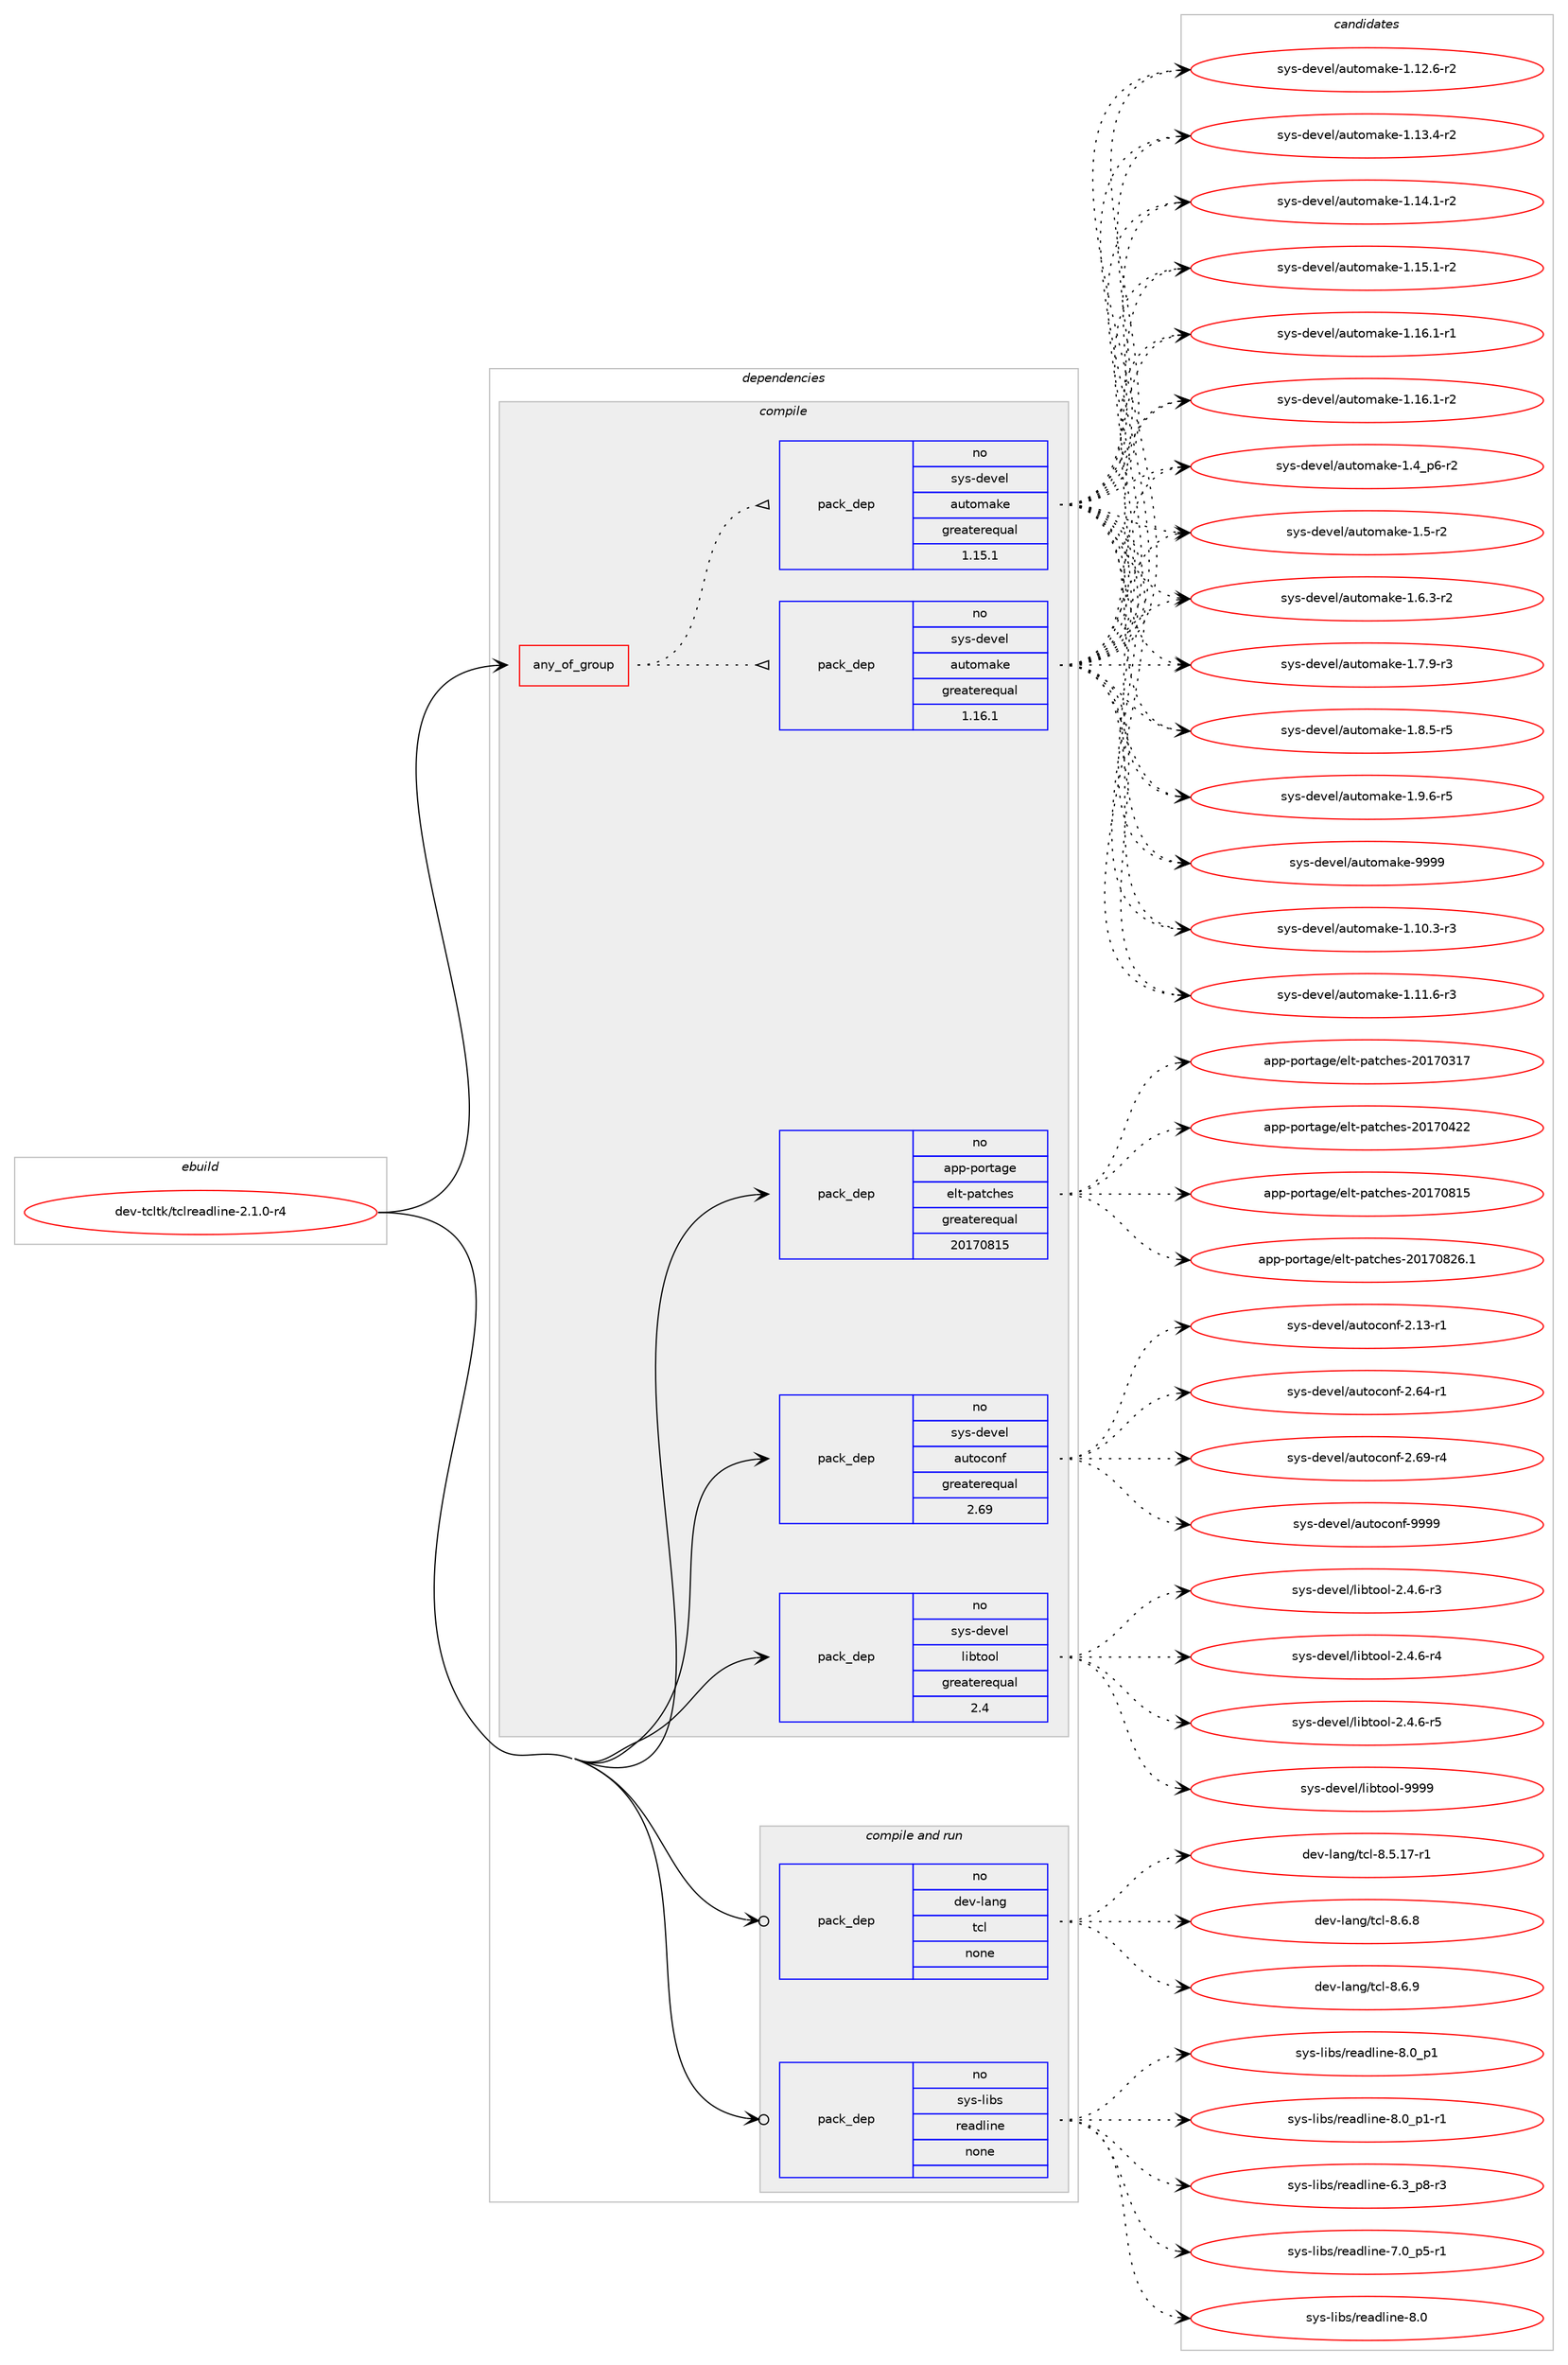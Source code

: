 digraph prolog {

# *************
# Graph options
# *************

newrank=true;
concentrate=true;
compound=true;
graph [rankdir=LR,fontname=Helvetica,fontsize=10,ranksep=1.5];#, ranksep=2.5, nodesep=0.2];
edge  [arrowhead=vee];
node  [fontname=Helvetica,fontsize=10];

# **********
# The ebuild
# **********

subgraph cluster_leftcol {
color=gray;
rank=same;
label=<<i>ebuild</i>>;
id [label="dev-tcltk/tclreadline-2.1.0-r4", color=red, width=4, href="../dev-tcltk/tclreadline-2.1.0-r4.svg"];
}

# ****************
# The dependencies
# ****************

subgraph cluster_midcol {
color=gray;
label=<<i>dependencies</i>>;
subgraph cluster_compile {
fillcolor="#eeeeee";
style=filled;
label=<<i>compile</i>>;
subgraph any11694 {
dependency724055 [label=<<TABLE BORDER="0" CELLBORDER="1" CELLSPACING="0" CELLPADDING="4"><TR><TD CELLPADDING="10">any_of_group</TD></TR></TABLE>>, shape=none, color=red];subgraph pack530298 {
dependency724056 [label=<<TABLE BORDER="0" CELLBORDER="1" CELLSPACING="0" CELLPADDING="4" WIDTH="220"><TR><TD ROWSPAN="6" CELLPADDING="30">pack_dep</TD></TR><TR><TD WIDTH="110">no</TD></TR><TR><TD>sys-devel</TD></TR><TR><TD>automake</TD></TR><TR><TD>greaterequal</TD></TR><TR><TD>1.16.1</TD></TR></TABLE>>, shape=none, color=blue];
}
dependency724055:e -> dependency724056:w [weight=20,style="dotted",arrowhead="oinv"];
subgraph pack530299 {
dependency724057 [label=<<TABLE BORDER="0" CELLBORDER="1" CELLSPACING="0" CELLPADDING="4" WIDTH="220"><TR><TD ROWSPAN="6" CELLPADDING="30">pack_dep</TD></TR><TR><TD WIDTH="110">no</TD></TR><TR><TD>sys-devel</TD></TR><TR><TD>automake</TD></TR><TR><TD>greaterequal</TD></TR><TR><TD>1.15.1</TD></TR></TABLE>>, shape=none, color=blue];
}
dependency724055:e -> dependency724057:w [weight=20,style="dotted",arrowhead="oinv"];
}
id:e -> dependency724055:w [weight=20,style="solid",arrowhead="vee"];
subgraph pack530300 {
dependency724058 [label=<<TABLE BORDER="0" CELLBORDER="1" CELLSPACING="0" CELLPADDING="4" WIDTH="220"><TR><TD ROWSPAN="6" CELLPADDING="30">pack_dep</TD></TR><TR><TD WIDTH="110">no</TD></TR><TR><TD>app-portage</TD></TR><TR><TD>elt-patches</TD></TR><TR><TD>greaterequal</TD></TR><TR><TD>20170815</TD></TR></TABLE>>, shape=none, color=blue];
}
id:e -> dependency724058:w [weight=20,style="solid",arrowhead="vee"];
subgraph pack530301 {
dependency724059 [label=<<TABLE BORDER="0" CELLBORDER="1" CELLSPACING="0" CELLPADDING="4" WIDTH="220"><TR><TD ROWSPAN="6" CELLPADDING="30">pack_dep</TD></TR><TR><TD WIDTH="110">no</TD></TR><TR><TD>sys-devel</TD></TR><TR><TD>autoconf</TD></TR><TR><TD>greaterequal</TD></TR><TR><TD>2.69</TD></TR></TABLE>>, shape=none, color=blue];
}
id:e -> dependency724059:w [weight=20,style="solid",arrowhead="vee"];
subgraph pack530302 {
dependency724060 [label=<<TABLE BORDER="0" CELLBORDER="1" CELLSPACING="0" CELLPADDING="4" WIDTH="220"><TR><TD ROWSPAN="6" CELLPADDING="30">pack_dep</TD></TR><TR><TD WIDTH="110">no</TD></TR><TR><TD>sys-devel</TD></TR><TR><TD>libtool</TD></TR><TR><TD>greaterequal</TD></TR><TR><TD>2.4</TD></TR></TABLE>>, shape=none, color=blue];
}
id:e -> dependency724060:w [weight=20,style="solid",arrowhead="vee"];
}
subgraph cluster_compileandrun {
fillcolor="#eeeeee";
style=filled;
label=<<i>compile and run</i>>;
subgraph pack530303 {
dependency724061 [label=<<TABLE BORDER="0" CELLBORDER="1" CELLSPACING="0" CELLPADDING="4" WIDTH="220"><TR><TD ROWSPAN="6" CELLPADDING="30">pack_dep</TD></TR><TR><TD WIDTH="110">no</TD></TR><TR><TD>dev-lang</TD></TR><TR><TD>tcl</TD></TR><TR><TD>none</TD></TR><TR><TD></TD></TR></TABLE>>, shape=none, color=blue];
}
id:e -> dependency724061:w [weight=20,style="solid",arrowhead="odotvee"];
subgraph pack530304 {
dependency724062 [label=<<TABLE BORDER="0" CELLBORDER="1" CELLSPACING="0" CELLPADDING="4" WIDTH="220"><TR><TD ROWSPAN="6" CELLPADDING="30">pack_dep</TD></TR><TR><TD WIDTH="110">no</TD></TR><TR><TD>sys-libs</TD></TR><TR><TD>readline</TD></TR><TR><TD>none</TD></TR><TR><TD></TD></TR></TABLE>>, shape=none, color=blue];
}
id:e -> dependency724062:w [weight=20,style="solid",arrowhead="odotvee"];
}
subgraph cluster_run {
fillcolor="#eeeeee";
style=filled;
label=<<i>run</i>>;
}
}

# **************
# The candidates
# **************

subgraph cluster_choices {
rank=same;
color=gray;
label=<<i>candidates</i>>;

subgraph choice530298 {
color=black;
nodesep=1;
choice11512111545100101118101108479711711611110997107101454946494846514511451 [label="sys-devel/automake-1.10.3-r3", color=red, width=4,href="../sys-devel/automake-1.10.3-r3.svg"];
choice11512111545100101118101108479711711611110997107101454946494946544511451 [label="sys-devel/automake-1.11.6-r3", color=red, width=4,href="../sys-devel/automake-1.11.6-r3.svg"];
choice11512111545100101118101108479711711611110997107101454946495046544511450 [label="sys-devel/automake-1.12.6-r2", color=red, width=4,href="../sys-devel/automake-1.12.6-r2.svg"];
choice11512111545100101118101108479711711611110997107101454946495146524511450 [label="sys-devel/automake-1.13.4-r2", color=red, width=4,href="../sys-devel/automake-1.13.4-r2.svg"];
choice11512111545100101118101108479711711611110997107101454946495246494511450 [label="sys-devel/automake-1.14.1-r2", color=red, width=4,href="../sys-devel/automake-1.14.1-r2.svg"];
choice11512111545100101118101108479711711611110997107101454946495346494511450 [label="sys-devel/automake-1.15.1-r2", color=red, width=4,href="../sys-devel/automake-1.15.1-r2.svg"];
choice11512111545100101118101108479711711611110997107101454946495446494511449 [label="sys-devel/automake-1.16.1-r1", color=red, width=4,href="../sys-devel/automake-1.16.1-r1.svg"];
choice11512111545100101118101108479711711611110997107101454946495446494511450 [label="sys-devel/automake-1.16.1-r2", color=red, width=4,href="../sys-devel/automake-1.16.1-r2.svg"];
choice115121115451001011181011084797117116111109971071014549465295112544511450 [label="sys-devel/automake-1.4_p6-r2", color=red, width=4,href="../sys-devel/automake-1.4_p6-r2.svg"];
choice11512111545100101118101108479711711611110997107101454946534511450 [label="sys-devel/automake-1.5-r2", color=red, width=4,href="../sys-devel/automake-1.5-r2.svg"];
choice115121115451001011181011084797117116111109971071014549465446514511450 [label="sys-devel/automake-1.6.3-r2", color=red, width=4,href="../sys-devel/automake-1.6.3-r2.svg"];
choice115121115451001011181011084797117116111109971071014549465546574511451 [label="sys-devel/automake-1.7.9-r3", color=red, width=4,href="../sys-devel/automake-1.7.9-r3.svg"];
choice115121115451001011181011084797117116111109971071014549465646534511453 [label="sys-devel/automake-1.8.5-r5", color=red, width=4,href="../sys-devel/automake-1.8.5-r5.svg"];
choice115121115451001011181011084797117116111109971071014549465746544511453 [label="sys-devel/automake-1.9.6-r5", color=red, width=4,href="../sys-devel/automake-1.9.6-r5.svg"];
choice115121115451001011181011084797117116111109971071014557575757 [label="sys-devel/automake-9999", color=red, width=4,href="../sys-devel/automake-9999.svg"];
dependency724056:e -> choice11512111545100101118101108479711711611110997107101454946494846514511451:w [style=dotted,weight="100"];
dependency724056:e -> choice11512111545100101118101108479711711611110997107101454946494946544511451:w [style=dotted,weight="100"];
dependency724056:e -> choice11512111545100101118101108479711711611110997107101454946495046544511450:w [style=dotted,weight="100"];
dependency724056:e -> choice11512111545100101118101108479711711611110997107101454946495146524511450:w [style=dotted,weight="100"];
dependency724056:e -> choice11512111545100101118101108479711711611110997107101454946495246494511450:w [style=dotted,weight="100"];
dependency724056:e -> choice11512111545100101118101108479711711611110997107101454946495346494511450:w [style=dotted,weight="100"];
dependency724056:e -> choice11512111545100101118101108479711711611110997107101454946495446494511449:w [style=dotted,weight="100"];
dependency724056:e -> choice11512111545100101118101108479711711611110997107101454946495446494511450:w [style=dotted,weight="100"];
dependency724056:e -> choice115121115451001011181011084797117116111109971071014549465295112544511450:w [style=dotted,weight="100"];
dependency724056:e -> choice11512111545100101118101108479711711611110997107101454946534511450:w [style=dotted,weight="100"];
dependency724056:e -> choice115121115451001011181011084797117116111109971071014549465446514511450:w [style=dotted,weight="100"];
dependency724056:e -> choice115121115451001011181011084797117116111109971071014549465546574511451:w [style=dotted,weight="100"];
dependency724056:e -> choice115121115451001011181011084797117116111109971071014549465646534511453:w [style=dotted,weight="100"];
dependency724056:e -> choice115121115451001011181011084797117116111109971071014549465746544511453:w [style=dotted,weight="100"];
dependency724056:e -> choice115121115451001011181011084797117116111109971071014557575757:w [style=dotted,weight="100"];
}
subgraph choice530299 {
color=black;
nodesep=1;
choice11512111545100101118101108479711711611110997107101454946494846514511451 [label="sys-devel/automake-1.10.3-r3", color=red, width=4,href="../sys-devel/automake-1.10.3-r3.svg"];
choice11512111545100101118101108479711711611110997107101454946494946544511451 [label="sys-devel/automake-1.11.6-r3", color=red, width=4,href="../sys-devel/automake-1.11.6-r3.svg"];
choice11512111545100101118101108479711711611110997107101454946495046544511450 [label="sys-devel/automake-1.12.6-r2", color=red, width=4,href="../sys-devel/automake-1.12.6-r2.svg"];
choice11512111545100101118101108479711711611110997107101454946495146524511450 [label="sys-devel/automake-1.13.4-r2", color=red, width=4,href="../sys-devel/automake-1.13.4-r2.svg"];
choice11512111545100101118101108479711711611110997107101454946495246494511450 [label="sys-devel/automake-1.14.1-r2", color=red, width=4,href="../sys-devel/automake-1.14.1-r2.svg"];
choice11512111545100101118101108479711711611110997107101454946495346494511450 [label="sys-devel/automake-1.15.1-r2", color=red, width=4,href="../sys-devel/automake-1.15.1-r2.svg"];
choice11512111545100101118101108479711711611110997107101454946495446494511449 [label="sys-devel/automake-1.16.1-r1", color=red, width=4,href="../sys-devel/automake-1.16.1-r1.svg"];
choice11512111545100101118101108479711711611110997107101454946495446494511450 [label="sys-devel/automake-1.16.1-r2", color=red, width=4,href="../sys-devel/automake-1.16.1-r2.svg"];
choice115121115451001011181011084797117116111109971071014549465295112544511450 [label="sys-devel/automake-1.4_p6-r2", color=red, width=4,href="../sys-devel/automake-1.4_p6-r2.svg"];
choice11512111545100101118101108479711711611110997107101454946534511450 [label="sys-devel/automake-1.5-r2", color=red, width=4,href="../sys-devel/automake-1.5-r2.svg"];
choice115121115451001011181011084797117116111109971071014549465446514511450 [label="sys-devel/automake-1.6.3-r2", color=red, width=4,href="../sys-devel/automake-1.6.3-r2.svg"];
choice115121115451001011181011084797117116111109971071014549465546574511451 [label="sys-devel/automake-1.7.9-r3", color=red, width=4,href="../sys-devel/automake-1.7.9-r3.svg"];
choice115121115451001011181011084797117116111109971071014549465646534511453 [label="sys-devel/automake-1.8.5-r5", color=red, width=4,href="../sys-devel/automake-1.8.5-r5.svg"];
choice115121115451001011181011084797117116111109971071014549465746544511453 [label="sys-devel/automake-1.9.6-r5", color=red, width=4,href="../sys-devel/automake-1.9.6-r5.svg"];
choice115121115451001011181011084797117116111109971071014557575757 [label="sys-devel/automake-9999", color=red, width=4,href="../sys-devel/automake-9999.svg"];
dependency724057:e -> choice11512111545100101118101108479711711611110997107101454946494846514511451:w [style=dotted,weight="100"];
dependency724057:e -> choice11512111545100101118101108479711711611110997107101454946494946544511451:w [style=dotted,weight="100"];
dependency724057:e -> choice11512111545100101118101108479711711611110997107101454946495046544511450:w [style=dotted,weight="100"];
dependency724057:e -> choice11512111545100101118101108479711711611110997107101454946495146524511450:w [style=dotted,weight="100"];
dependency724057:e -> choice11512111545100101118101108479711711611110997107101454946495246494511450:w [style=dotted,weight="100"];
dependency724057:e -> choice11512111545100101118101108479711711611110997107101454946495346494511450:w [style=dotted,weight="100"];
dependency724057:e -> choice11512111545100101118101108479711711611110997107101454946495446494511449:w [style=dotted,weight="100"];
dependency724057:e -> choice11512111545100101118101108479711711611110997107101454946495446494511450:w [style=dotted,weight="100"];
dependency724057:e -> choice115121115451001011181011084797117116111109971071014549465295112544511450:w [style=dotted,weight="100"];
dependency724057:e -> choice11512111545100101118101108479711711611110997107101454946534511450:w [style=dotted,weight="100"];
dependency724057:e -> choice115121115451001011181011084797117116111109971071014549465446514511450:w [style=dotted,weight="100"];
dependency724057:e -> choice115121115451001011181011084797117116111109971071014549465546574511451:w [style=dotted,weight="100"];
dependency724057:e -> choice115121115451001011181011084797117116111109971071014549465646534511453:w [style=dotted,weight="100"];
dependency724057:e -> choice115121115451001011181011084797117116111109971071014549465746544511453:w [style=dotted,weight="100"];
dependency724057:e -> choice115121115451001011181011084797117116111109971071014557575757:w [style=dotted,weight="100"];
}
subgraph choice530300 {
color=black;
nodesep=1;
choice97112112451121111141169710310147101108116451129711699104101115455048495548514955 [label="app-portage/elt-patches-20170317", color=red, width=4,href="../app-portage/elt-patches-20170317.svg"];
choice97112112451121111141169710310147101108116451129711699104101115455048495548525050 [label="app-portage/elt-patches-20170422", color=red, width=4,href="../app-portage/elt-patches-20170422.svg"];
choice97112112451121111141169710310147101108116451129711699104101115455048495548564953 [label="app-portage/elt-patches-20170815", color=red, width=4,href="../app-portage/elt-patches-20170815.svg"];
choice971121124511211111411697103101471011081164511297116991041011154550484955485650544649 [label="app-portage/elt-patches-20170826.1", color=red, width=4,href="../app-portage/elt-patches-20170826.1.svg"];
dependency724058:e -> choice97112112451121111141169710310147101108116451129711699104101115455048495548514955:w [style=dotted,weight="100"];
dependency724058:e -> choice97112112451121111141169710310147101108116451129711699104101115455048495548525050:w [style=dotted,weight="100"];
dependency724058:e -> choice97112112451121111141169710310147101108116451129711699104101115455048495548564953:w [style=dotted,weight="100"];
dependency724058:e -> choice971121124511211111411697103101471011081164511297116991041011154550484955485650544649:w [style=dotted,weight="100"];
}
subgraph choice530301 {
color=black;
nodesep=1;
choice1151211154510010111810110847971171161119911111010245504649514511449 [label="sys-devel/autoconf-2.13-r1", color=red, width=4,href="../sys-devel/autoconf-2.13-r1.svg"];
choice1151211154510010111810110847971171161119911111010245504654524511449 [label="sys-devel/autoconf-2.64-r1", color=red, width=4,href="../sys-devel/autoconf-2.64-r1.svg"];
choice1151211154510010111810110847971171161119911111010245504654574511452 [label="sys-devel/autoconf-2.69-r4", color=red, width=4,href="../sys-devel/autoconf-2.69-r4.svg"];
choice115121115451001011181011084797117116111991111101024557575757 [label="sys-devel/autoconf-9999", color=red, width=4,href="../sys-devel/autoconf-9999.svg"];
dependency724059:e -> choice1151211154510010111810110847971171161119911111010245504649514511449:w [style=dotted,weight="100"];
dependency724059:e -> choice1151211154510010111810110847971171161119911111010245504654524511449:w [style=dotted,weight="100"];
dependency724059:e -> choice1151211154510010111810110847971171161119911111010245504654574511452:w [style=dotted,weight="100"];
dependency724059:e -> choice115121115451001011181011084797117116111991111101024557575757:w [style=dotted,weight="100"];
}
subgraph choice530302 {
color=black;
nodesep=1;
choice1151211154510010111810110847108105981161111111084550465246544511451 [label="sys-devel/libtool-2.4.6-r3", color=red, width=4,href="../sys-devel/libtool-2.4.6-r3.svg"];
choice1151211154510010111810110847108105981161111111084550465246544511452 [label="sys-devel/libtool-2.4.6-r4", color=red, width=4,href="../sys-devel/libtool-2.4.6-r4.svg"];
choice1151211154510010111810110847108105981161111111084550465246544511453 [label="sys-devel/libtool-2.4.6-r5", color=red, width=4,href="../sys-devel/libtool-2.4.6-r5.svg"];
choice1151211154510010111810110847108105981161111111084557575757 [label="sys-devel/libtool-9999", color=red, width=4,href="../sys-devel/libtool-9999.svg"];
dependency724060:e -> choice1151211154510010111810110847108105981161111111084550465246544511451:w [style=dotted,weight="100"];
dependency724060:e -> choice1151211154510010111810110847108105981161111111084550465246544511452:w [style=dotted,weight="100"];
dependency724060:e -> choice1151211154510010111810110847108105981161111111084550465246544511453:w [style=dotted,weight="100"];
dependency724060:e -> choice1151211154510010111810110847108105981161111111084557575757:w [style=dotted,weight="100"];
}
subgraph choice530303 {
color=black;
nodesep=1;
choice10010111845108971101034711699108455646534649554511449 [label="dev-lang/tcl-8.5.17-r1", color=red, width=4,href="../dev-lang/tcl-8.5.17-r1.svg"];
choice10010111845108971101034711699108455646544656 [label="dev-lang/tcl-8.6.8", color=red, width=4,href="../dev-lang/tcl-8.6.8.svg"];
choice10010111845108971101034711699108455646544657 [label="dev-lang/tcl-8.6.9", color=red, width=4,href="../dev-lang/tcl-8.6.9.svg"];
dependency724061:e -> choice10010111845108971101034711699108455646534649554511449:w [style=dotted,weight="100"];
dependency724061:e -> choice10010111845108971101034711699108455646544656:w [style=dotted,weight="100"];
dependency724061:e -> choice10010111845108971101034711699108455646544657:w [style=dotted,weight="100"];
}
subgraph choice530304 {
color=black;
nodesep=1;
choice115121115451081059811547114101971001081051101014554465195112564511451 [label="sys-libs/readline-6.3_p8-r3", color=red, width=4,href="../sys-libs/readline-6.3_p8-r3.svg"];
choice115121115451081059811547114101971001081051101014555464895112534511449 [label="sys-libs/readline-7.0_p5-r1", color=red, width=4,href="../sys-libs/readline-7.0_p5-r1.svg"];
choice1151211154510810598115471141019710010810511010145564648 [label="sys-libs/readline-8.0", color=red, width=4,href="../sys-libs/readline-8.0.svg"];
choice11512111545108105981154711410197100108105110101455646489511249 [label="sys-libs/readline-8.0_p1", color=red, width=4,href="../sys-libs/readline-8.0_p1.svg"];
choice115121115451081059811547114101971001081051101014556464895112494511449 [label="sys-libs/readline-8.0_p1-r1", color=red, width=4,href="../sys-libs/readline-8.0_p1-r1.svg"];
dependency724062:e -> choice115121115451081059811547114101971001081051101014554465195112564511451:w [style=dotted,weight="100"];
dependency724062:e -> choice115121115451081059811547114101971001081051101014555464895112534511449:w [style=dotted,weight="100"];
dependency724062:e -> choice1151211154510810598115471141019710010810511010145564648:w [style=dotted,weight="100"];
dependency724062:e -> choice11512111545108105981154711410197100108105110101455646489511249:w [style=dotted,weight="100"];
dependency724062:e -> choice115121115451081059811547114101971001081051101014556464895112494511449:w [style=dotted,weight="100"];
}
}

}
